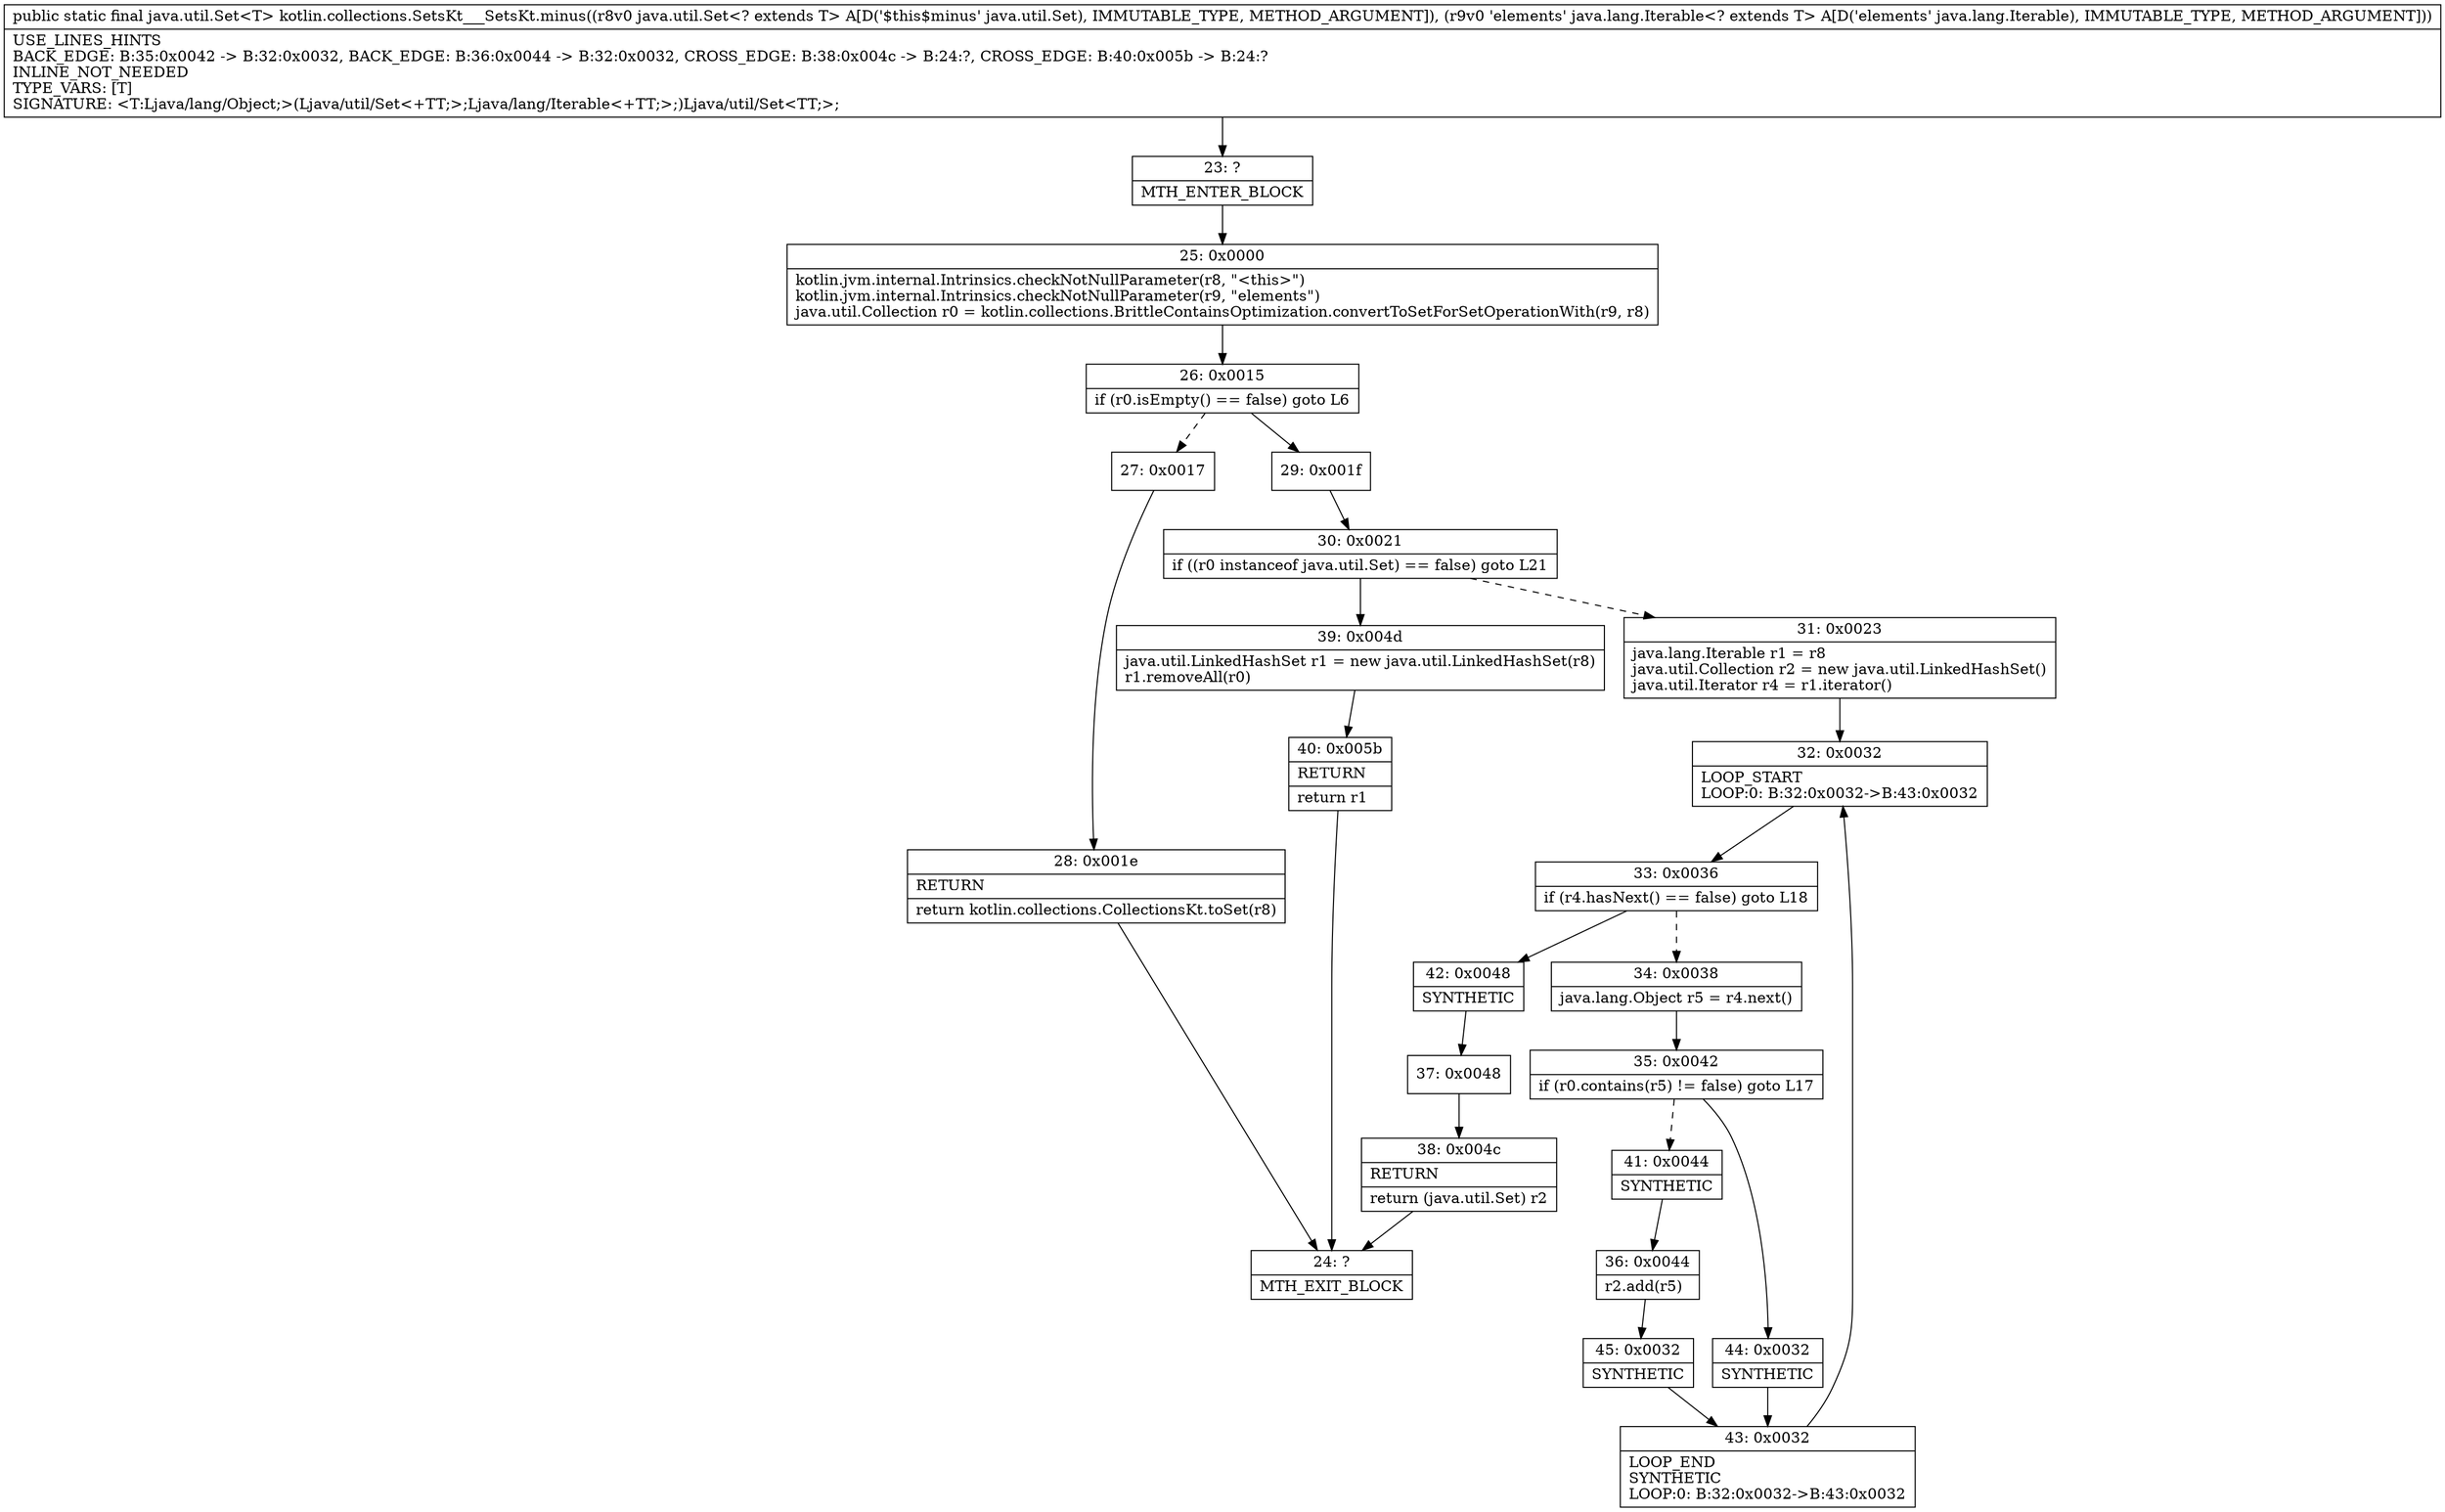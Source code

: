 digraph "CFG forkotlin.collections.SetsKt___SetsKt.minus(Ljava\/util\/Set;Ljava\/lang\/Iterable;)Ljava\/util\/Set;" {
Node_23 [shape=record,label="{23\:\ ?|MTH_ENTER_BLOCK\l}"];
Node_25 [shape=record,label="{25\:\ 0x0000|kotlin.jvm.internal.Intrinsics.checkNotNullParameter(r8, \"\<this\>\")\lkotlin.jvm.internal.Intrinsics.checkNotNullParameter(r9, \"elements\")\ljava.util.Collection r0 = kotlin.collections.BrittleContainsOptimization.convertToSetForSetOperationWith(r9, r8)\l}"];
Node_26 [shape=record,label="{26\:\ 0x0015|if (r0.isEmpty() == false) goto L6\l}"];
Node_27 [shape=record,label="{27\:\ 0x0017}"];
Node_28 [shape=record,label="{28\:\ 0x001e|RETURN\l|return kotlin.collections.CollectionsKt.toSet(r8)\l}"];
Node_24 [shape=record,label="{24\:\ ?|MTH_EXIT_BLOCK\l}"];
Node_29 [shape=record,label="{29\:\ 0x001f}"];
Node_30 [shape=record,label="{30\:\ 0x0021|if ((r0 instanceof java.util.Set) == false) goto L21\l}"];
Node_31 [shape=record,label="{31\:\ 0x0023|java.lang.Iterable r1 = r8\ljava.util.Collection r2 = new java.util.LinkedHashSet()\ljava.util.Iterator r4 = r1.iterator()\l}"];
Node_32 [shape=record,label="{32\:\ 0x0032|LOOP_START\lLOOP:0: B:32:0x0032\-\>B:43:0x0032\l}"];
Node_33 [shape=record,label="{33\:\ 0x0036|if (r4.hasNext() == false) goto L18\l}"];
Node_34 [shape=record,label="{34\:\ 0x0038|java.lang.Object r5 = r4.next()\l}"];
Node_35 [shape=record,label="{35\:\ 0x0042|if (r0.contains(r5) != false) goto L17\l}"];
Node_41 [shape=record,label="{41\:\ 0x0044|SYNTHETIC\l}"];
Node_36 [shape=record,label="{36\:\ 0x0044|r2.add(r5)\l}"];
Node_45 [shape=record,label="{45\:\ 0x0032|SYNTHETIC\l}"];
Node_43 [shape=record,label="{43\:\ 0x0032|LOOP_END\lSYNTHETIC\lLOOP:0: B:32:0x0032\-\>B:43:0x0032\l}"];
Node_44 [shape=record,label="{44\:\ 0x0032|SYNTHETIC\l}"];
Node_42 [shape=record,label="{42\:\ 0x0048|SYNTHETIC\l}"];
Node_37 [shape=record,label="{37\:\ 0x0048}"];
Node_38 [shape=record,label="{38\:\ 0x004c|RETURN\l|return (java.util.Set) r2\l}"];
Node_39 [shape=record,label="{39\:\ 0x004d|java.util.LinkedHashSet r1 = new java.util.LinkedHashSet(r8)\lr1.removeAll(r0)\l}"];
Node_40 [shape=record,label="{40\:\ 0x005b|RETURN\l|return r1\l}"];
MethodNode[shape=record,label="{public static final java.util.Set\<T\> kotlin.collections.SetsKt___SetsKt.minus((r8v0 java.util.Set\<? extends T\> A[D('$this$minus' java.util.Set), IMMUTABLE_TYPE, METHOD_ARGUMENT]), (r9v0 'elements' java.lang.Iterable\<? extends T\> A[D('elements' java.lang.Iterable), IMMUTABLE_TYPE, METHOD_ARGUMENT]))  | USE_LINES_HINTS\lBACK_EDGE: B:35:0x0042 \-\> B:32:0x0032, BACK_EDGE: B:36:0x0044 \-\> B:32:0x0032, CROSS_EDGE: B:38:0x004c \-\> B:24:?, CROSS_EDGE: B:40:0x005b \-\> B:24:?\lINLINE_NOT_NEEDED\lTYPE_VARS: [T]\lSIGNATURE: \<T:Ljava\/lang\/Object;\>(Ljava\/util\/Set\<+TT;\>;Ljava\/lang\/Iterable\<+TT;\>;)Ljava\/util\/Set\<TT;\>;\l}"];
MethodNode -> Node_23;Node_23 -> Node_25;
Node_25 -> Node_26;
Node_26 -> Node_27[style=dashed];
Node_26 -> Node_29;
Node_27 -> Node_28;
Node_28 -> Node_24;
Node_29 -> Node_30;
Node_30 -> Node_31[style=dashed];
Node_30 -> Node_39;
Node_31 -> Node_32;
Node_32 -> Node_33;
Node_33 -> Node_34[style=dashed];
Node_33 -> Node_42;
Node_34 -> Node_35;
Node_35 -> Node_41[style=dashed];
Node_35 -> Node_44;
Node_41 -> Node_36;
Node_36 -> Node_45;
Node_45 -> Node_43;
Node_43 -> Node_32;
Node_44 -> Node_43;
Node_42 -> Node_37;
Node_37 -> Node_38;
Node_38 -> Node_24;
Node_39 -> Node_40;
Node_40 -> Node_24;
}

